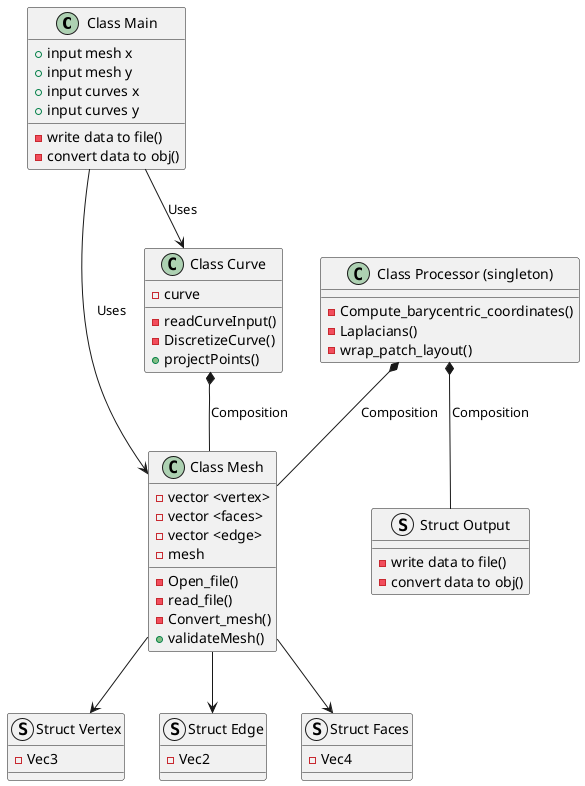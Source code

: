 @startuml

class "Class Main" {
    + input mesh x
    + input mesh y
    + input curves x
    + input curves y
    - write data to file()
    - convert data to obj()
}

class "Class Mesh" {
    - vector <vertex>
    - vector <faces>
    - vector <edge>
    - mesh
    - Open_file()
    - read_file()
    - Convert_mesh()
    + validateMesh()
}

class "Class Curve" {
    - curve
    - readCurveInput()
    - DiscretizeCurve()
    + projectPoints()
}

class "Class Processor (singleton)" {
    - Compute_barycentric_coordinates()
    - Laplacians()
    - wrap_patch_layout()
}

struct "Struct Vertex" {
    - Vec3
}

struct "Struct Edge" {
    - Vec2
}

struct "Struct Faces" {
    - Vec4
}

struct "Struct Output" {
    - write data to file()
    - convert data to obj()
}

' Relationships
"Class Main" --> "Class Mesh" : Uses
"Class Main" --> "Class Curve" : Uses
"Class Curve" *-- "Class Mesh" : Composition
"Class Processor (singleton)" *-- "Class Mesh" : Composition
"Class Processor (singleton)" *-- "Struct Output" : Composition
"Class Mesh" --> "Struct Vertex"
"Class Mesh" --> "Struct Edge"
"Class Mesh" --> "Struct Faces"

@enduml
